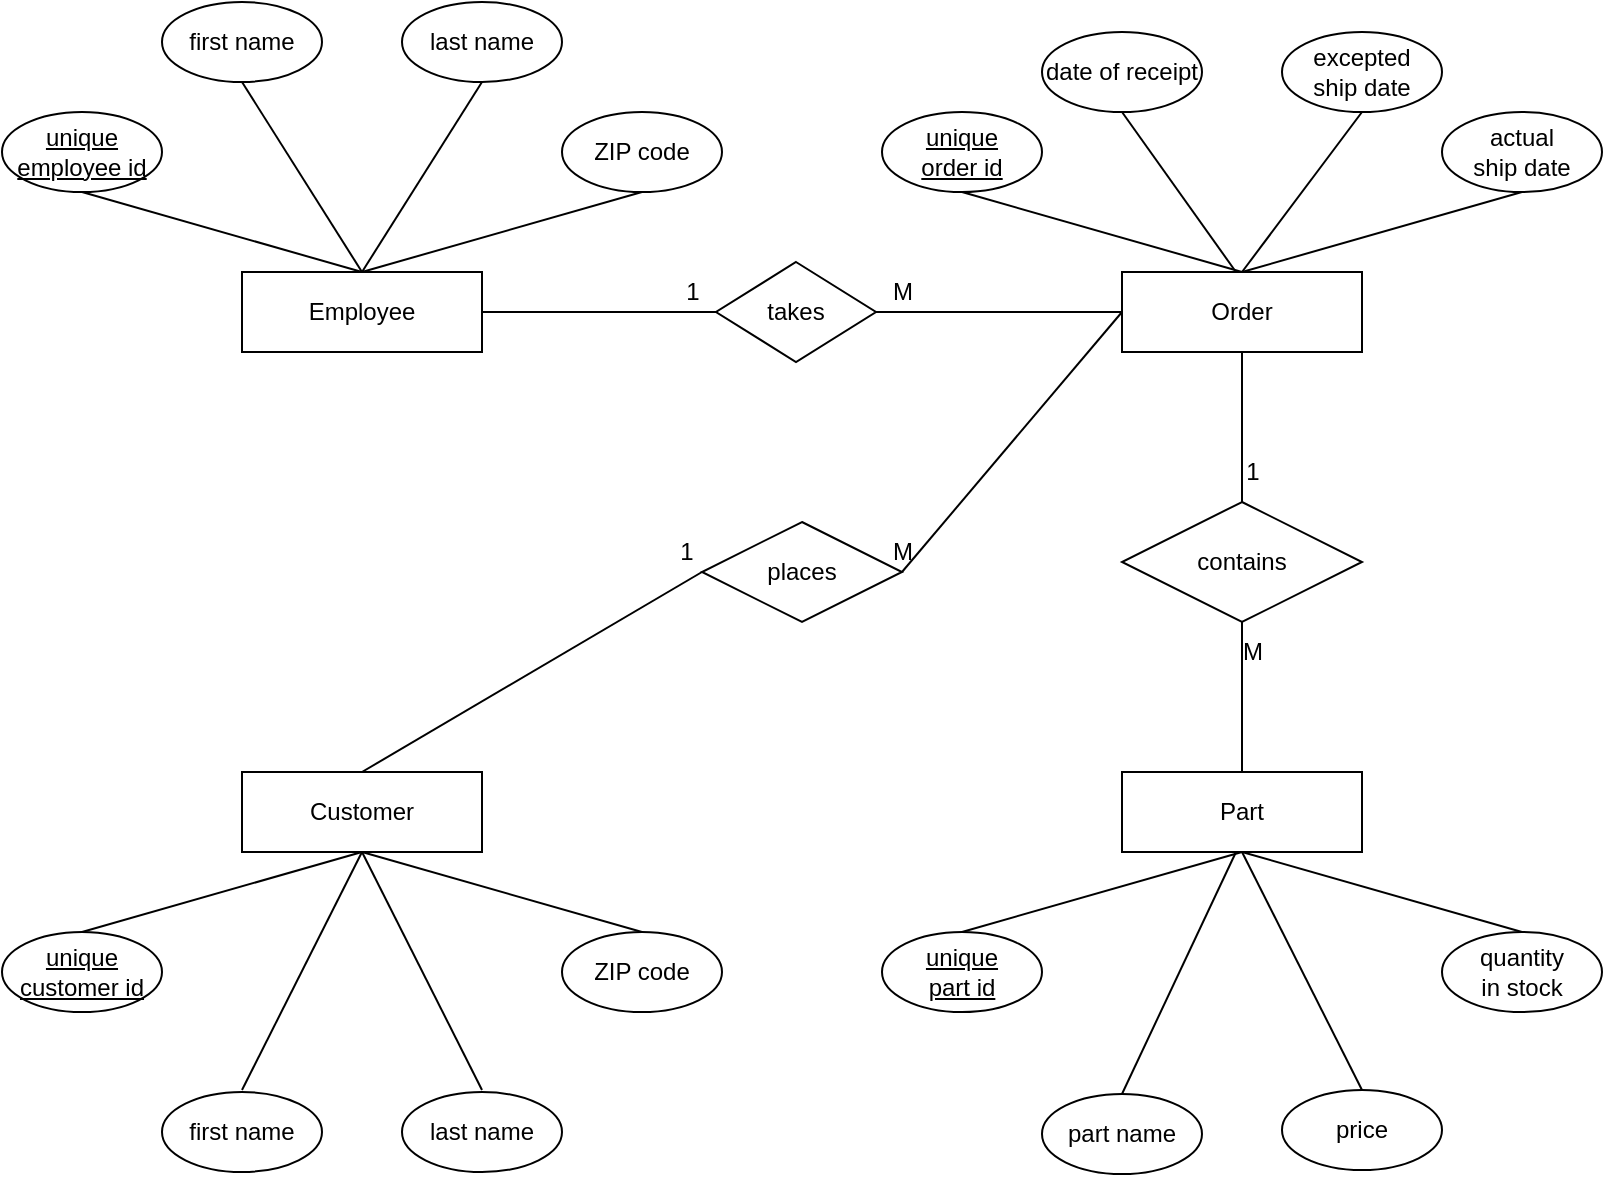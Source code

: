 <mxfile version="20.3.6" type="github">
  <diagram id="R2lEEEUBdFMjLlhIrx00" name="Page-1">
    <mxGraphModel dx="1385" dy="662" grid="1" gridSize="10" guides="1" tooltips="1" connect="1" arrows="1" fold="1" page="1" pageScale="1" pageWidth="850" pageHeight="1100" math="0" shadow="0" extFonts="Permanent Marker^https://fonts.googleapis.com/css?family=Permanent+Marker">
      <root>
        <mxCell id="0" />
        <mxCell id="1" parent="0" />
        <mxCell id="RF46ALNrW0UuLXFVp8Kt-1" value="Employee" style="whiteSpace=wrap;html=1;align=center;" parent="1" vertex="1">
          <mxGeometry x="145" y="315" width="120" height="40" as="geometry" />
        </mxCell>
        <mxCell id="RF46ALNrW0UuLXFVp8Kt-2" value="Order" style="whiteSpace=wrap;html=1;align=center;" parent="1" vertex="1">
          <mxGeometry x="585" y="315" width="120" height="40" as="geometry" />
        </mxCell>
        <mxCell id="RF46ALNrW0UuLXFVp8Kt-3" value="Part" style="whiteSpace=wrap;html=1;align=center;" parent="1" vertex="1">
          <mxGeometry x="585" y="565" width="120" height="40" as="geometry" />
        </mxCell>
        <mxCell id="RF46ALNrW0UuLXFVp8Kt-4" value="Customer" style="whiteSpace=wrap;html=1;align=center;" parent="1" vertex="1">
          <mxGeometry x="145" y="565" width="120" height="40" as="geometry" />
        </mxCell>
        <mxCell id="RF46ALNrW0UuLXFVp8Kt-6" value="&lt;u&gt;unique employee id&lt;/u&gt;" style="ellipse;whiteSpace=wrap;html=1;align=center;" parent="1" vertex="1">
          <mxGeometry x="25" y="235" width="80" height="40" as="geometry" />
        </mxCell>
        <mxCell id="RF46ALNrW0UuLXFVp8Kt-7" value="first name" style="ellipse;whiteSpace=wrap;html=1;align=center;" parent="1" vertex="1">
          <mxGeometry x="105" y="180" width="80" height="40" as="geometry" />
        </mxCell>
        <mxCell id="RF46ALNrW0UuLXFVp8Kt-8" value="last name" style="ellipse;whiteSpace=wrap;html=1;align=center;" parent="1" vertex="1">
          <mxGeometry x="225" y="180" width="80" height="40" as="geometry" />
        </mxCell>
        <mxCell id="RF46ALNrW0UuLXFVp8Kt-9" value="ZIP code" style="ellipse;whiteSpace=wrap;html=1;align=center;" parent="1" vertex="1">
          <mxGeometry x="305" y="235" width="80" height="40" as="geometry" />
        </mxCell>
        <mxCell id="RF46ALNrW0UuLXFVp8Kt-21" value="" style="endArrow=none;html=1;rounded=0;entryX=0.5;entryY=0;entryDx=0;entryDy=0;exitX=0.5;exitY=1;exitDx=0;exitDy=0;" parent="1" source="RF46ALNrW0UuLXFVp8Kt-6" target="RF46ALNrW0UuLXFVp8Kt-1" edge="1">
          <mxGeometry width="50" height="50" relative="1" as="geometry">
            <mxPoint x="65" y="150" as="sourcePoint" />
            <mxPoint x="205" y="110" as="targetPoint" />
          </mxGeometry>
        </mxCell>
        <mxCell id="RF46ALNrW0UuLXFVp8Kt-23" value="" style="endArrow=none;html=1;rounded=0;entryX=0.5;entryY=0;entryDx=0;entryDy=0;exitX=0.5;exitY=1;exitDx=0;exitDy=0;" parent="1" source="RF46ALNrW0UuLXFVp8Kt-9" target="RF46ALNrW0UuLXFVp8Kt-1" edge="1">
          <mxGeometry width="50" height="50" relative="1" as="geometry">
            <mxPoint x="345" y="150" as="sourcePoint" />
            <mxPoint x="205" y="110" as="targetPoint" />
          </mxGeometry>
        </mxCell>
        <mxCell id="RF46ALNrW0UuLXFVp8Kt-24" value="" style="endArrow=none;html=1;rounded=0;exitX=0.5;exitY=1;exitDx=0;exitDy=0;entryX=0.5;entryY=0;entryDx=0;entryDy=0;" parent="1" source="RF46ALNrW0UuLXFVp8Kt-7" target="RF46ALNrW0UuLXFVp8Kt-1" edge="1">
          <mxGeometry width="50" height="50" relative="1" as="geometry">
            <mxPoint x="145" y="315" as="sourcePoint" />
            <mxPoint x="200" y="310" as="targetPoint" />
          </mxGeometry>
        </mxCell>
        <mxCell id="RF46ALNrW0UuLXFVp8Kt-25" value="" style="endArrow=none;html=1;rounded=0;exitX=0.5;exitY=1;exitDx=0;exitDy=0;entryX=0.5;entryY=0;entryDx=0;entryDy=0;" parent="1" source="RF46ALNrW0UuLXFVp8Kt-8" target="RF46ALNrW0UuLXFVp8Kt-1" edge="1">
          <mxGeometry width="50" height="50" relative="1" as="geometry">
            <mxPoint x="355" y="315" as="sourcePoint" />
            <mxPoint x="210" y="310" as="targetPoint" />
          </mxGeometry>
        </mxCell>
        <mxCell id="RF46ALNrW0UuLXFVp8Kt-26" value="&lt;u&gt;unique&lt;br&gt;order id&lt;br&gt;&lt;/u&gt;" style="ellipse;whiteSpace=wrap;html=1;align=center;" parent="1" vertex="1">
          <mxGeometry x="465" y="235" width="80" height="40" as="geometry" />
        </mxCell>
        <mxCell id="RF46ALNrW0UuLXFVp8Kt-27" value="date of receipt" style="ellipse;whiteSpace=wrap;html=1;align=center;" parent="1" vertex="1">
          <mxGeometry x="545" y="195" width="80" height="40" as="geometry" />
        </mxCell>
        <mxCell id="RF46ALNrW0UuLXFVp8Kt-28" value="excepted&lt;br&gt;ship date" style="ellipse;whiteSpace=wrap;html=1;align=center;" parent="1" vertex="1">
          <mxGeometry x="665" y="195" width="80" height="40" as="geometry" />
        </mxCell>
        <mxCell id="RF46ALNrW0UuLXFVp8Kt-29" value="actual&lt;br&gt;ship date" style="ellipse;whiteSpace=wrap;html=1;align=center;" parent="1" vertex="1">
          <mxGeometry x="745" y="235" width="80" height="40" as="geometry" />
        </mxCell>
        <mxCell id="RF46ALNrW0UuLXFVp8Kt-31" value="" style="endArrow=none;html=1;rounded=0;exitX=0.5;exitY=1;exitDx=0;exitDy=0;" parent="1" source="RF46ALNrW0UuLXFVp8Kt-26" edge="1">
          <mxGeometry width="50" height="50" relative="1" as="geometry">
            <mxPoint x="505" y="171" as="sourcePoint" />
            <mxPoint x="645" y="315" as="targetPoint" />
          </mxGeometry>
        </mxCell>
        <mxCell id="RF46ALNrW0UuLXFVp8Kt-33" value="" style="endArrow=none;html=1;rounded=0;exitX=0.5;exitY=1;exitDx=0;exitDy=0;" parent="1" source="RF46ALNrW0UuLXFVp8Kt-29" edge="1">
          <mxGeometry width="50" height="50" relative="1" as="geometry">
            <mxPoint x="785" y="171" as="sourcePoint" />
            <mxPoint x="645" y="315" as="targetPoint" />
          </mxGeometry>
        </mxCell>
        <mxCell id="RF46ALNrW0UuLXFVp8Kt-36" value="" style="endArrow=none;html=1;rounded=0;exitX=0.5;exitY=1;exitDx=0;exitDy=0;" parent="1" source="RF46ALNrW0UuLXFVp8Kt-27" edge="1">
          <mxGeometry width="50" height="50" relative="1" as="geometry">
            <mxPoint x="592" y="181" as="sourcePoint" />
            <mxPoint x="642" y="315" as="targetPoint" />
          </mxGeometry>
        </mxCell>
        <mxCell id="RF46ALNrW0UuLXFVp8Kt-37" value="" style="endArrow=none;html=1;rounded=0;entryX=0.5;entryY=0;entryDx=0;entryDy=0;exitX=0.5;exitY=1;exitDx=0;exitDy=0;" parent="1" source="RF46ALNrW0UuLXFVp8Kt-28" target="RF46ALNrW0UuLXFVp8Kt-2" edge="1">
          <mxGeometry width="50" height="50" relative="1" as="geometry">
            <mxPoint x="705" y="251" as="sourcePoint" />
            <mxPoint x="645.0" y="131" as="targetPoint" />
          </mxGeometry>
        </mxCell>
        <mxCell id="RF46ALNrW0UuLXFVp8Kt-38" value="&lt;u&gt;unique customer id&lt;/u&gt;" style="ellipse;whiteSpace=wrap;html=1;align=center;" parent="1" vertex="1">
          <mxGeometry x="25" y="645" width="80" height="40" as="geometry" />
        </mxCell>
        <mxCell id="RF46ALNrW0UuLXFVp8Kt-39" value="first name" style="ellipse;whiteSpace=wrap;html=1;align=center;" parent="1" vertex="1">
          <mxGeometry x="105" y="725" width="80" height="40" as="geometry" />
        </mxCell>
        <mxCell id="RF46ALNrW0UuLXFVp8Kt-40" value="last name" style="ellipse;whiteSpace=wrap;html=1;align=center;" parent="1" vertex="1">
          <mxGeometry x="225" y="725" width="80" height="40" as="geometry" />
        </mxCell>
        <mxCell id="RF46ALNrW0UuLXFVp8Kt-41" value="ZIP code" style="ellipse;whiteSpace=wrap;html=1;align=center;" parent="1" vertex="1">
          <mxGeometry x="305" y="645" width="80" height="40" as="geometry" />
        </mxCell>
        <mxCell id="RF46ALNrW0UuLXFVp8Kt-43" value="" style="endArrow=none;html=1;rounded=0;entryX=0.5;entryY=1;entryDx=0;entryDy=0;" parent="1" edge="1">
          <mxGeometry width="50" height="50" relative="1" as="geometry">
            <mxPoint x="65" y="645" as="sourcePoint" />
            <mxPoint x="205" y="605" as="targetPoint" />
          </mxGeometry>
        </mxCell>
        <mxCell id="RF46ALNrW0UuLXFVp8Kt-45" value="" style="endArrow=none;html=1;rounded=0;" parent="1" edge="1">
          <mxGeometry width="50" height="50" relative="1" as="geometry">
            <mxPoint x="345.0" y="645" as="sourcePoint" />
            <mxPoint x="205" y="605" as="targetPoint" />
          </mxGeometry>
        </mxCell>
        <mxCell id="RF46ALNrW0UuLXFVp8Kt-48" value="&lt;u&gt;unique&lt;br&gt;part id&lt;/u&gt;" style="ellipse;whiteSpace=wrap;html=1;align=center;" parent="1" vertex="1">
          <mxGeometry x="465" y="645" width="80" height="40" as="geometry" />
        </mxCell>
        <mxCell id="RF46ALNrW0UuLXFVp8Kt-49" value="part name" style="ellipse;whiteSpace=wrap;html=1;align=center;" parent="1" vertex="1">
          <mxGeometry x="545" y="726" width="80" height="40" as="geometry" />
        </mxCell>
        <mxCell id="RF46ALNrW0UuLXFVp8Kt-50" value="price" style="ellipse;whiteSpace=wrap;html=1;align=center;" parent="1" vertex="1">
          <mxGeometry x="665" y="724" width="80" height="40" as="geometry" />
        </mxCell>
        <mxCell id="RF46ALNrW0UuLXFVp8Kt-51" value="quantity&lt;br&gt;in stock" style="ellipse;whiteSpace=wrap;html=1;align=center;" parent="1" vertex="1">
          <mxGeometry x="745" y="645" width="80" height="40" as="geometry" />
        </mxCell>
        <mxCell id="RF46ALNrW0UuLXFVp8Kt-52" value="" style="endArrow=none;html=1;rounded=0;entryX=0.5;entryY=1;entryDx=0;entryDy=0;" parent="1" edge="1">
          <mxGeometry width="50" height="50" relative="1" as="geometry">
            <mxPoint x="505.0" y="645" as="sourcePoint" />
            <mxPoint x="645.0" y="605" as="targetPoint" />
          </mxGeometry>
        </mxCell>
        <mxCell id="RF46ALNrW0UuLXFVp8Kt-53" value="" style="endArrow=none;html=1;rounded=0;" parent="1" edge="1">
          <mxGeometry width="50" height="50" relative="1" as="geometry">
            <mxPoint x="785.0" y="645" as="sourcePoint" />
            <mxPoint x="645.0" y="605" as="targetPoint" />
          </mxGeometry>
        </mxCell>
        <mxCell id="RF46ALNrW0UuLXFVp8Kt-54" value="" style="endArrow=none;html=1;rounded=0;exitX=0.5;exitY=0;exitDx=0;exitDy=0;" parent="1" source="RF46ALNrW0UuLXFVp8Kt-49" edge="1">
          <mxGeometry width="50" height="50" relative="1" as="geometry">
            <mxPoint x="592" y="655" as="sourcePoint" />
            <mxPoint x="642" y="605" as="targetPoint" />
          </mxGeometry>
        </mxCell>
        <mxCell id="RF46ALNrW0UuLXFVp8Kt-55" value="" style="endArrow=none;html=1;rounded=0;entryX=0.5;entryY=1;entryDx=0;entryDy=0;exitX=0.5;exitY=0;exitDx=0;exitDy=0;" parent="1" source="RF46ALNrW0UuLXFVp8Kt-50" edge="1">
          <mxGeometry width="50" height="50" relative="1" as="geometry">
            <mxPoint x="705" y="725" as="sourcePoint" />
            <mxPoint x="645.0" y="605" as="targetPoint" />
          </mxGeometry>
        </mxCell>
        <mxCell id="RF46ALNrW0UuLXFVp8Kt-56" value="contains" style="shape=rhombus;perimeter=rhombusPerimeter;whiteSpace=wrap;html=1;align=center;" parent="1" vertex="1">
          <mxGeometry x="585" y="430" width="120" height="60" as="geometry" />
        </mxCell>
        <mxCell id="RF46ALNrW0UuLXFVp8Kt-57" value="takes" style="shape=rhombus;perimeter=rhombusPerimeter;whiteSpace=wrap;html=1;align=center;" parent="1" vertex="1">
          <mxGeometry x="382" y="310" width="80" height="50" as="geometry" />
        </mxCell>
        <mxCell id="RF46ALNrW0UuLXFVp8Kt-58" value="places" style="shape=rhombus;perimeter=rhombusPerimeter;whiteSpace=wrap;html=1;align=center;" parent="1" vertex="1">
          <mxGeometry x="375" y="440" width="100" height="50" as="geometry" />
        </mxCell>
        <mxCell id="RF46ALNrW0UuLXFVp8Kt-59" value="" style="endArrow=none;html=1;rounded=0;exitX=1;exitY=0.5;exitDx=0;exitDy=0;entryX=0;entryY=0.5;entryDx=0;entryDy=0;" parent="1" source="RF46ALNrW0UuLXFVp8Kt-1" target="RF46ALNrW0UuLXFVp8Kt-57" edge="1">
          <mxGeometry width="50" height="50" relative="1" as="geometry">
            <mxPoint x="412" y="435" as="sourcePoint" />
            <mxPoint x="462" y="385" as="targetPoint" />
          </mxGeometry>
        </mxCell>
        <mxCell id="RF46ALNrW0UuLXFVp8Kt-60" value="" style="endArrow=none;html=1;rounded=0;entryX=0;entryY=0.5;entryDx=0;entryDy=0;exitX=1;exitY=0.5;exitDx=0;exitDy=0;" parent="1" source="RF46ALNrW0UuLXFVp8Kt-57" target="RF46ALNrW0UuLXFVp8Kt-2" edge="1">
          <mxGeometry width="50" height="50" relative="1" as="geometry">
            <mxPoint x="412" y="435" as="sourcePoint" />
            <mxPoint x="462" y="385" as="targetPoint" />
          </mxGeometry>
        </mxCell>
        <mxCell id="RF46ALNrW0UuLXFVp8Kt-61" value="" style="endArrow=none;html=1;rounded=0;entryX=0;entryY=0.5;entryDx=0;entryDy=0;exitX=1;exitY=0.5;exitDx=0;exitDy=0;" parent="1" source="RF46ALNrW0UuLXFVp8Kt-58" target="RF46ALNrW0UuLXFVp8Kt-2" edge="1">
          <mxGeometry width="50" height="50" relative="1" as="geometry">
            <mxPoint x="412" y="595" as="sourcePoint" />
            <mxPoint x="462" y="545" as="targetPoint" />
          </mxGeometry>
        </mxCell>
        <mxCell id="RF46ALNrW0UuLXFVp8Kt-62" value="" style="endArrow=none;html=1;rounded=0;exitX=0.5;exitY=0;exitDx=0;exitDy=0;entryX=0;entryY=0.5;entryDx=0;entryDy=0;" parent="1" source="RF46ALNrW0UuLXFVp8Kt-4" target="RF46ALNrW0UuLXFVp8Kt-58" edge="1">
          <mxGeometry width="50" height="50" relative="1" as="geometry">
            <mxPoint x="412" y="595" as="sourcePoint" />
            <mxPoint x="462" y="545" as="targetPoint" />
          </mxGeometry>
        </mxCell>
        <mxCell id="RF46ALNrW0UuLXFVp8Kt-63" value="" style="endArrow=none;html=1;rounded=0;entryX=0.5;entryY=1;entryDx=0;entryDy=0;exitX=0.5;exitY=0;exitDx=0;exitDy=0;" parent="1" source="RF46ALNrW0UuLXFVp8Kt-56" target="RF46ALNrW0UuLXFVp8Kt-2" edge="1">
          <mxGeometry width="50" height="50" relative="1" as="geometry">
            <mxPoint x="412" y="595" as="sourcePoint" />
            <mxPoint x="462" y="545" as="targetPoint" />
          </mxGeometry>
        </mxCell>
        <mxCell id="RF46ALNrW0UuLXFVp8Kt-64" value="" style="endArrow=none;html=1;rounded=0;entryX=0.5;entryY=1;entryDx=0;entryDy=0;exitX=0.5;exitY=0;exitDx=0;exitDy=0;" parent="1" source="RF46ALNrW0UuLXFVp8Kt-3" target="RF46ALNrW0UuLXFVp8Kt-56" edge="1">
          <mxGeometry width="50" height="50" relative="1" as="geometry">
            <mxPoint x="412" y="595" as="sourcePoint" />
            <mxPoint x="462" y="545" as="targetPoint" />
          </mxGeometry>
        </mxCell>
        <mxCell id="RF46ALNrW0UuLXFVp8Kt-65" value="1" style="text;html=1;align=center;verticalAlign=middle;resizable=0;points=[];autosize=1;strokeColor=none;fillColor=none;" parent="1" vertex="1">
          <mxGeometry x="352" y="440" width="30" height="30" as="geometry" />
        </mxCell>
        <mxCell id="RF46ALNrW0UuLXFVp8Kt-66" value="M" style="text;html=1;align=center;verticalAlign=middle;resizable=0;points=[];autosize=1;strokeColor=none;fillColor=none;" parent="1" vertex="1">
          <mxGeometry x="460" y="440" width="30" height="30" as="geometry" />
        </mxCell>
        <mxCell id="RF46ALNrW0UuLXFVp8Kt-69" value="1" style="text;html=1;align=center;verticalAlign=middle;resizable=0;points=[];autosize=1;strokeColor=none;fillColor=none;" parent="1" vertex="1">
          <mxGeometry x="635" y="400" width="30" height="30" as="geometry" />
        </mxCell>
        <mxCell id="RF46ALNrW0UuLXFVp8Kt-70" value="M" style="text;html=1;align=center;verticalAlign=middle;resizable=0;points=[];autosize=1;strokeColor=none;fillColor=none;" parent="1" vertex="1">
          <mxGeometry x="635" y="490" width="30" height="30" as="geometry" />
        </mxCell>
        <mxCell id="RF46ALNrW0UuLXFVp8Kt-71" value="M" style="text;html=1;align=center;verticalAlign=middle;resizable=0;points=[];autosize=1;strokeColor=none;fillColor=none;" parent="1" vertex="1">
          <mxGeometry x="460" y="310" width="30" height="30" as="geometry" />
        </mxCell>
        <mxCell id="RF46ALNrW0UuLXFVp8Kt-72" value="1" style="text;html=1;align=center;verticalAlign=middle;resizable=0;points=[];autosize=1;strokeColor=none;fillColor=none;" parent="1" vertex="1">
          <mxGeometry x="355" y="310" width="30" height="30" as="geometry" />
        </mxCell>
        <mxCell id="xG_bWYT5zS-ecykwpU6W-4" value="" style="endArrow=none;html=1;rounded=0;entryX=0.5;entryY=1;entryDx=0;entryDy=0;" edge="1" parent="1" target="RF46ALNrW0UuLXFVp8Kt-4">
          <mxGeometry width="50" height="50" relative="1" as="geometry">
            <mxPoint x="145" y="724" as="sourcePoint" />
            <mxPoint x="200" y="610" as="targetPoint" />
          </mxGeometry>
        </mxCell>
        <mxCell id="xG_bWYT5zS-ecykwpU6W-5" value="" style="endArrow=none;html=1;rounded=0;entryX=0.5;entryY=1;entryDx=0;entryDy=0;" edge="1" parent="1" target="RF46ALNrW0UuLXFVp8Kt-4">
          <mxGeometry width="50" height="50" relative="1" as="geometry">
            <mxPoint x="265" y="724" as="sourcePoint" />
            <mxPoint x="210" y="610" as="targetPoint" />
          </mxGeometry>
        </mxCell>
      </root>
    </mxGraphModel>
  </diagram>
</mxfile>
